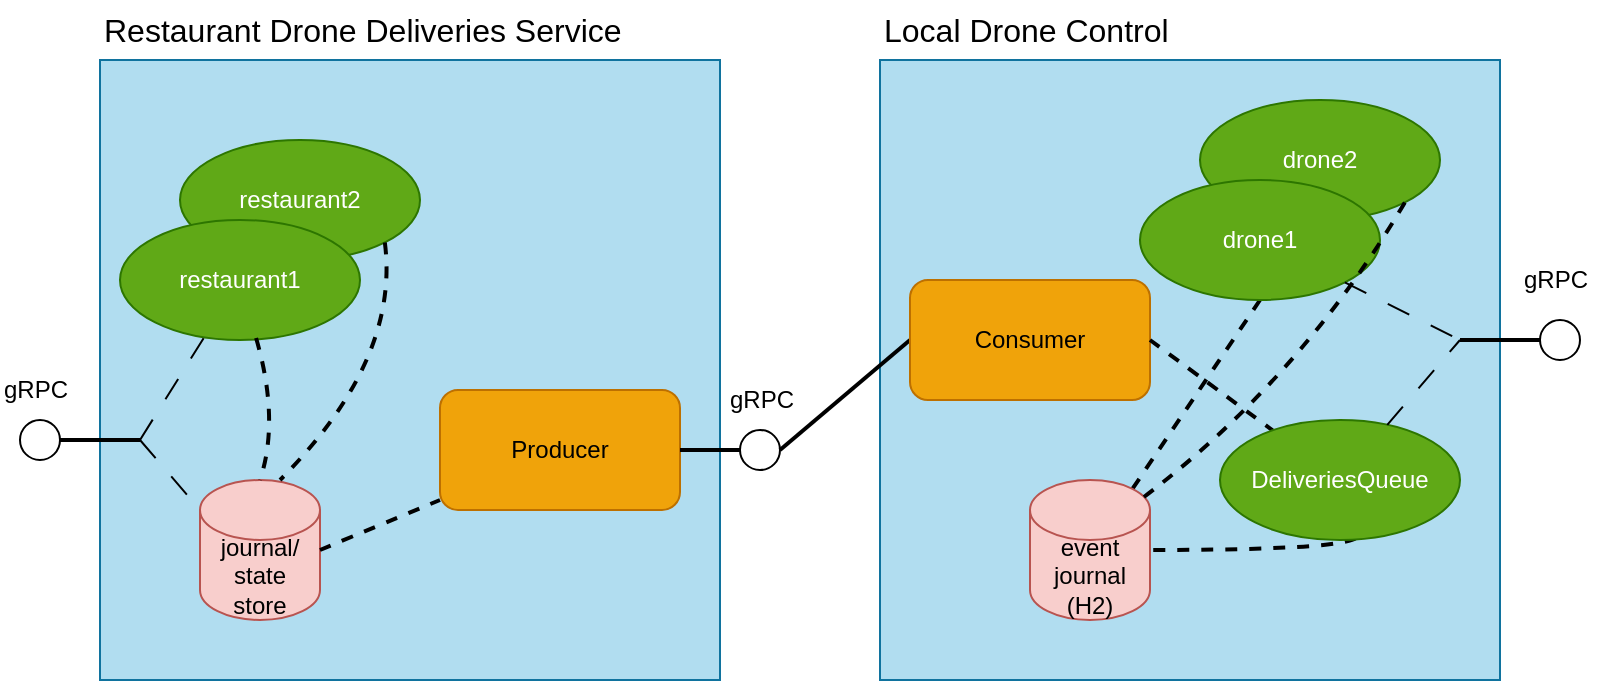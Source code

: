 <mxfile version="21.7.2" type="device">
  <diagram name="Page-1" id="AsP60JgBl1jaJY_T1ypP">
    <mxGraphModel dx="1077" dy="681" grid="1" gridSize="10" guides="1" tooltips="1" connect="1" arrows="1" fold="1" page="1" pageScale="1" pageWidth="827" pageHeight="1169" math="0" shadow="0">
      <root>
        <mxCell id="0" />
        <mxCell id="1" parent="0" />
        <mxCell id="Z3GVn9q660Q-xpyVM-ZC-12" value="" style="whiteSpace=wrap;html=1;aspect=fixed;fillColor=#b1ddf0;strokeColor=#10739e;" parent="1" vertex="1">
          <mxGeometry x="450" y="110" width="310" height="310" as="geometry" />
        </mxCell>
        <mxCell id="hJmBEfNaNkhOMWLSrZkB-37" value="" style="endArrow=none;html=1;exitX=0.5;exitY=1;exitDx=0;exitDy=0;strokeWidth=2;endFill=0;dashed=1;curved=1;entryX=0.855;entryY=0;entryDx=0;entryDy=4.35;entryPerimeter=0;" edge="1" parent="1" source="hJmBEfNaNkhOMWLSrZkB-36" target="Z3GVn9q660Q-xpyVM-ZC-1">
          <mxGeometry width="50" height="50" relative="1" as="geometry">
            <mxPoint x="627" y="205.5" as="sourcePoint" />
            <mxPoint x="575" y="324.5" as="targetPoint" />
            <Array as="points" />
          </mxGeometry>
        </mxCell>
        <mxCell id="Z3GVn9q660Q-xpyVM-ZC-1" value="event&lt;br&gt;journal (H2)" style="shape=cylinder3;whiteSpace=wrap;html=1;boundedLbl=1;backgroundOutline=1;size=15;fillColor=#f8cecc;strokeColor=#b85450;" parent="1" vertex="1">
          <mxGeometry x="525" y="320" width="60" height="70" as="geometry" />
        </mxCell>
        <mxCell id="S4ye47c-eQ2FClUaUVk9-22" value="" style="endArrow=none;html=1;exitX=0.567;exitY=0.983;exitDx=0;exitDy=0;exitPerimeter=0;entryX=1;entryY=0.5;entryDx=0;entryDy=0;entryPerimeter=0;strokeWidth=2;endFill=0;jumpStyle=none;strokeColor=default;dashed=1;curved=1;" parent="1" source="S4ye47c-eQ2FClUaUVk9-21" target="Z3GVn9q660Q-xpyVM-ZC-1" edge="1">
          <mxGeometry width="50" height="50" relative="1" as="geometry">
            <mxPoint x="910" y="495" as="sourcePoint" />
            <mxPoint x="670" y="385" as="targetPoint" />
            <Array as="points">
              <mxPoint x="680" y="355" />
            </Array>
          </mxGeometry>
        </mxCell>
        <mxCell id="S4ye47c-eQ2FClUaUVk9-39" value="Local Drone Control" style="text;html=1;strokeColor=none;fillColor=none;align=left;verticalAlign=middle;whiteSpace=wrap;rounded=0;fontSize=16;" parent="1" vertex="1">
          <mxGeometry x="450" y="80" width="200" height="30" as="geometry" />
        </mxCell>
        <mxCell id="hJmBEfNaNkhOMWLSrZkB-5" value="" style="ellipse;whiteSpace=wrap;html=1;aspect=fixed;" vertex="1" parent="1">
          <mxGeometry x="380" y="295" width="20" height="20" as="geometry" />
        </mxCell>
        <mxCell id="hJmBEfNaNkhOMWLSrZkB-7" value="gRPC" style="text;html=1;strokeColor=none;fillColor=none;align=left;verticalAlign=middle;whiteSpace=wrap;rounded=0;fontSize=12;" vertex="1" parent="1">
          <mxGeometry x="373" y="265" width="50" height="30" as="geometry" />
        </mxCell>
        <mxCell id="hJmBEfNaNkhOMWLSrZkB-8" value="" style="whiteSpace=wrap;html=1;aspect=fixed;fillColor=#b1ddf0;strokeColor=#10739e;" vertex="1" parent="1">
          <mxGeometry x="60" y="110" width="310" height="310" as="geometry" />
        </mxCell>
        <mxCell id="hJmBEfNaNkhOMWLSrZkB-9" value="journal/&lt;br&gt;state &lt;br&gt;store" style="shape=cylinder3;whiteSpace=wrap;html=1;boundedLbl=1;backgroundOutline=1;size=15;fillColor=#f8cecc;strokeColor=#b85450;" vertex="1" parent="1">
          <mxGeometry x="110" y="320" width="60" height="70" as="geometry" />
        </mxCell>
        <mxCell id="hJmBEfNaNkhOMWLSrZkB-10" value="Producer" style="rounded=1;whiteSpace=wrap;html=1;fillColor=#f0a30a;fontColor=#000000;strokeColor=#BD7000;" vertex="1" parent="1">
          <mxGeometry x="230" y="275" width="120" height="60" as="geometry" />
        </mxCell>
        <mxCell id="hJmBEfNaNkhOMWLSrZkB-11" value="restaurant2" style="ellipse;whiteSpace=wrap;html=1;fillColor=#60a917;strokeColor=#2D7600;fontColor=#ffffff;" vertex="1" parent="1">
          <mxGeometry x="100" y="150" width="120" height="60" as="geometry" />
        </mxCell>
        <mxCell id="hJmBEfNaNkhOMWLSrZkB-12" value="restaurant1" style="ellipse;whiteSpace=wrap;html=1;fillColor=#60a917;strokeColor=#2D7600;fontColor=#ffffff;" vertex="1" parent="1">
          <mxGeometry x="70" y="190" width="120" height="60" as="geometry" />
        </mxCell>
        <mxCell id="hJmBEfNaNkhOMWLSrZkB-13" value="" style="endArrow=none;html=1;exitX=0.567;exitY=0.983;exitDx=0;exitDy=0;exitPerimeter=0;entryX=0.5;entryY=0;entryDx=0;entryDy=0;entryPerimeter=0;strokeWidth=2;endFill=0;jumpStyle=none;strokeColor=default;dashed=1;curved=1;" edge="1" parent="1" source="hJmBEfNaNkhOMWLSrZkB-12" target="hJmBEfNaNkhOMWLSrZkB-9">
          <mxGeometry width="50" height="50" relative="1" as="geometry">
            <mxPoint x="380" y="430" as="sourcePoint" />
            <mxPoint x="430" y="380" as="targetPoint" />
            <Array as="points">
              <mxPoint x="150" y="290" />
            </Array>
          </mxGeometry>
        </mxCell>
        <mxCell id="hJmBEfNaNkhOMWLSrZkB-14" value="" style="endArrow=none;html=1;exitX=1;exitY=1;exitDx=0;exitDy=0;strokeWidth=2;endFill=0;dashed=1;curved=1;" edge="1" parent="1" source="hJmBEfNaNkhOMWLSrZkB-11">
          <mxGeometry width="50" height="50" relative="1" as="geometry">
            <mxPoint x="148" y="259" as="sourcePoint" />
            <mxPoint x="150" y="320" as="targetPoint" />
            <Array as="points">
              <mxPoint x="210" y="260" />
            </Array>
          </mxGeometry>
        </mxCell>
        <mxCell id="hJmBEfNaNkhOMWLSrZkB-15" value="" style="endArrow=none;html=1;exitX=1;exitY=0.5;exitDx=0;exitDy=0;strokeWidth=2;endFill=0;exitPerimeter=0;curved=1;dashed=1;" edge="1" parent="1" source="hJmBEfNaNkhOMWLSrZkB-9" target="hJmBEfNaNkhOMWLSrZkB-10">
          <mxGeometry width="50" height="50" relative="1" as="geometry">
            <mxPoint x="212" y="211" as="sourcePoint" />
            <mxPoint x="200" y="330" as="targetPoint" />
          </mxGeometry>
        </mxCell>
        <mxCell id="hJmBEfNaNkhOMWLSrZkB-16" value="" style="endArrow=none;html=1;rounded=0;strokeWidth=2;endFill=0;entryX=0;entryY=0.5;entryDx=0;entryDy=0;exitX=1;exitY=0.5;exitDx=0;exitDy=0;" edge="1" parent="1" source="hJmBEfNaNkhOMWLSrZkB-10" target="hJmBEfNaNkhOMWLSrZkB-5">
          <mxGeometry width="50" height="50" relative="1" as="geometry">
            <mxPoint x="350" y="169.496" as="sourcePoint" />
            <mxPoint x="380" y="169.51" as="targetPoint" />
          </mxGeometry>
        </mxCell>
        <mxCell id="hJmBEfNaNkhOMWLSrZkB-18" value="" style="endArrow=none;html=1;rounded=0;entryX=0;entryY=0.5;entryDx=0;entryDy=0;exitX=1;exitY=0.5;exitDx=0;exitDy=0;strokeWidth=2;" edge="1" parent="1" source="hJmBEfNaNkhOMWLSrZkB-5" target="hJmBEfNaNkhOMWLSrZkB-24">
          <mxGeometry width="50" height="50" relative="1" as="geometry">
            <mxPoint x="420" y="190" as="sourcePoint" />
            <mxPoint x="380" y="300" as="targetPoint" />
          </mxGeometry>
        </mxCell>
        <mxCell id="hJmBEfNaNkhOMWLSrZkB-21" value="Restaurant Drone Deliveries Service" style="text;html=1;strokeColor=none;fillColor=none;align=left;verticalAlign=middle;whiteSpace=wrap;rounded=0;fontSize=16;" vertex="1" parent="1">
          <mxGeometry x="60" y="80" width="290" height="30" as="geometry" />
        </mxCell>
        <mxCell id="hJmBEfNaNkhOMWLSrZkB-24" value="Consumer" style="rounded=1;whiteSpace=wrap;html=1;fillColor=#f0a30a;fontColor=#000000;strokeColor=#BD7000;" vertex="1" parent="1">
          <mxGeometry x="465" y="220" width="120" height="60" as="geometry" />
        </mxCell>
        <mxCell id="hJmBEfNaNkhOMWLSrZkB-25" value="" style="endArrow=none;html=1;strokeWidth=2;endFill=0;dashed=1;curved=1;exitX=1;exitY=0.5;exitDx=0;exitDy=0;" edge="1" parent="1" source="hJmBEfNaNkhOMWLSrZkB-24" target="S4ye47c-eQ2FClUaUVk9-21">
          <mxGeometry width="50" height="50" relative="1" as="geometry">
            <mxPoint x="742" y="276" as="sourcePoint" />
            <mxPoint x="595" y="365" as="targetPoint" />
          </mxGeometry>
        </mxCell>
        <mxCell id="hJmBEfNaNkhOMWLSrZkB-29" value="" style="ellipse;whiteSpace=wrap;html=1;aspect=fixed;" vertex="1" parent="1">
          <mxGeometry x="20" y="290" width="20" height="20" as="geometry" />
        </mxCell>
        <mxCell id="hJmBEfNaNkhOMWLSrZkB-30" value="" style="endArrow=none;html=1;rounded=0;strokeWidth=2;endFill=0;exitX=0.065;exitY=0.613;exitDx=0;exitDy=0;exitPerimeter=0;entryX=1;entryY=0.5;entryDx=0;entryDy=0;" edge="1" parent="1" target="hJmBEfNaNkhOMWLSrZkB-29" source="hJmBEfNaNkhOMWLSrZkB-8">
          <mxGeometry width="50" height="50" relative="1" as="geometry">
            <mxPoint x="40" y="290" as="sourcePoint" />
            <mxPoint x="90" y="290" as="targetPoint" />
          </mxGeometry>
        </mxCell>
        <mxCell id="hJmBEfNaNkhOMWLSrZkB-32" value="" style="endArrow=none;html=1;rounded=0;dashed=1;dashPattern=12 12;entryX=0;entryY=0;entryDx=0;entryDy=15;entryPerimeter=0;" edge="1" parent="1" target="hJmBEfNaNkhOMWLSrZkB-9">
          <mxGeometry width="50" height="50" relative="1" as="geometry">
            <mxPoint x="80" y="300" as="sourcePoint" />
            <mxPoint x="630" y="246" as="targetPoint" />
          </mxGeometry>
        </mxCell>
        <mxCell id="hJmBEfNaNkhOMWLSrZkB-33" value="" style="endArrow=none;html=1;rounded=0;dashed=1;dashPattern=12 12;" edge="1" parent="1" target="hJmBEfNaNkhOMWLSrZkB-12">
          <mxGeometry width="50" height="50" relative="1" as="geometry">
            <mxPoint x="80" y="300" as="sourcePoint" />
            <mxPoint x="120" y="345" as="targetPoint" />
          </mxGeometry>
        </mxCell>
        <mxCell id="hJmBEfNaNkhOMWLSrZkB-34" value="gRPC" style="text;html=1;strokeColor=none;fillColor=none;align=left;verticalAlign=middle;whiteSpace=wrap;rounded=0;fontSize=12;" vertex="1" parent="1">
          <mxGeometry x="10" y="260" width="50" height="30" as="geometry" />
        </mxCell>
        <mxCell id="hJmBEfNaNkhOMWLSrZkB-35" value="drone2" style="ellipse;whiteSpace=wrap;html=1;fillColor=#60a917;strokeColor=#2D7600;fontColor=#ffffff;" vertex="1" parent="1">
          <mxGeometry x="610" y="130" width="120" height="60" as="geometry" />
        </mxCell>
        <mxCell id="hJmBEfNaNkhOMWLSrZkB-36" value="drone1" style="ellipse;whiteSpace=wrap;html=1;fillColor=#60a917;strokeColor=#2D7600;fontColor=#ffffff;" vertex="1" parent="1">
          <mxGeometry x="580" y="170" width="120" height="60" as="geometry" />
        </mxCell>
        <mxCell id="hJmBEfNaNkhOMWLSrZkB-38" value="" style="endArrow=none;html=1;exitX=1;exitY=1;exitDx=0;exitDy=0;strokeWidth=2;endFill=0;dashed=1;curved=1;" edge="1" parent="1" source="hJmBEfNaNkhOMWLSrZkB-35">
          <mxGeometry width="50" height="50" relative="1" as="geometry">
            <mxPoint x="650" y="240" as="sourcePoint" />
            <mxPoint x="580" y="330" as="targetPoint" />
            <Array as="points">
              <mxPoint x="660" y="270" />
            </Array>
          </mxGeometry>
        </mxCell>
        <mxCell id="S4ye47c-eQ2FClUaUVk9-21" value="DeliveriesQueue" style="ellipse;whiteSpace=wrap;html=1;fillColor=#60a917;strokeColor=#2D7600;fontColor=#ffffff;" parent="1" vertex="1">
          <mxGeometry x="620" y="290" width="120" height="60" as="geometry" />
        </mxCell>
        <mxCell id="hJmBEfNaNkhOMWLSrZkB-45" value="" style="ellipse;whiteSpace=wrap;html=1;aspect=fixed;" vertex="1" parent="1">
          <mxGeometry x="780" y="240" width="20" height="20" as="geometry" />
        </mxCell>
        <mxCell id="hJmBEfNaNkhOMWLSrZkB-46" value="" style="endArrow=none;html=1;rounded=0;strokeWidth=2;endFill=0;" edge="1" parent="1">
          <mxGeometry width="50" height="50" relative="1" as="geometry">
            <mxPoint x="780" y="250" as="sourcePoint" />
            <mxPoint x="780" y="250" as="targetPoint" />
            <Array as="points">
              <mxPoint x="740" y="250" />
            </Array>
          </mxGeometry>
        </mxCell>
        <mxCell id="hJmBEfNaNkhOMWLSrZkB-47" value="gRPC" style="text;html=1;strokeColor=none;fillColor=none;align=left;verticalAlign=middle;whiteSpace=wrap;rounded=0;fontSize=12;" vertex="1" parent="1">
          <mxGeometry x="770" y="205" width="50" height="30" as="geometry" />
        </mxCell>
        <mxCell id="hJmBEfNaNkhOMWLSrZkB-48" value="" style="endArrow=none;html=1;rounded=0;dashed=1;dashPattern=12 12;" edge="1" parent="1" source="hJmBEfNaNkhOMWLSrZkB-36">
          <mxGeometry width="50" height="50" relative="1" as="geometry">
            <mxPoint x="700" y="241" as="sourcePoint" />
            <mxPoint x="740" y="250" as="targetPoint" />
          </mxGeometry>
        </mxCell>
        <mxCell id="hJmBEfNaNkhOMWLSrZkB-49" value="" style="endArrow=none;html=1;rounded=0;dashed=1;dashPattern=12 12;" edge="1" parent="1" source="S4ye47c-eQ2FClUaUVk9-21">
          <mxGeometry width="50" height="50" relative="1" as="geometry">
            <mxPoint x="693" y="231" as="sourcePoint" />
            <mxPoint x="740" y="250" as="targetPoint" />
          </mxGeometry>
        </mxCell>
      </root>
    </mxGraphModel>
  </diagram>
</mxfile>

